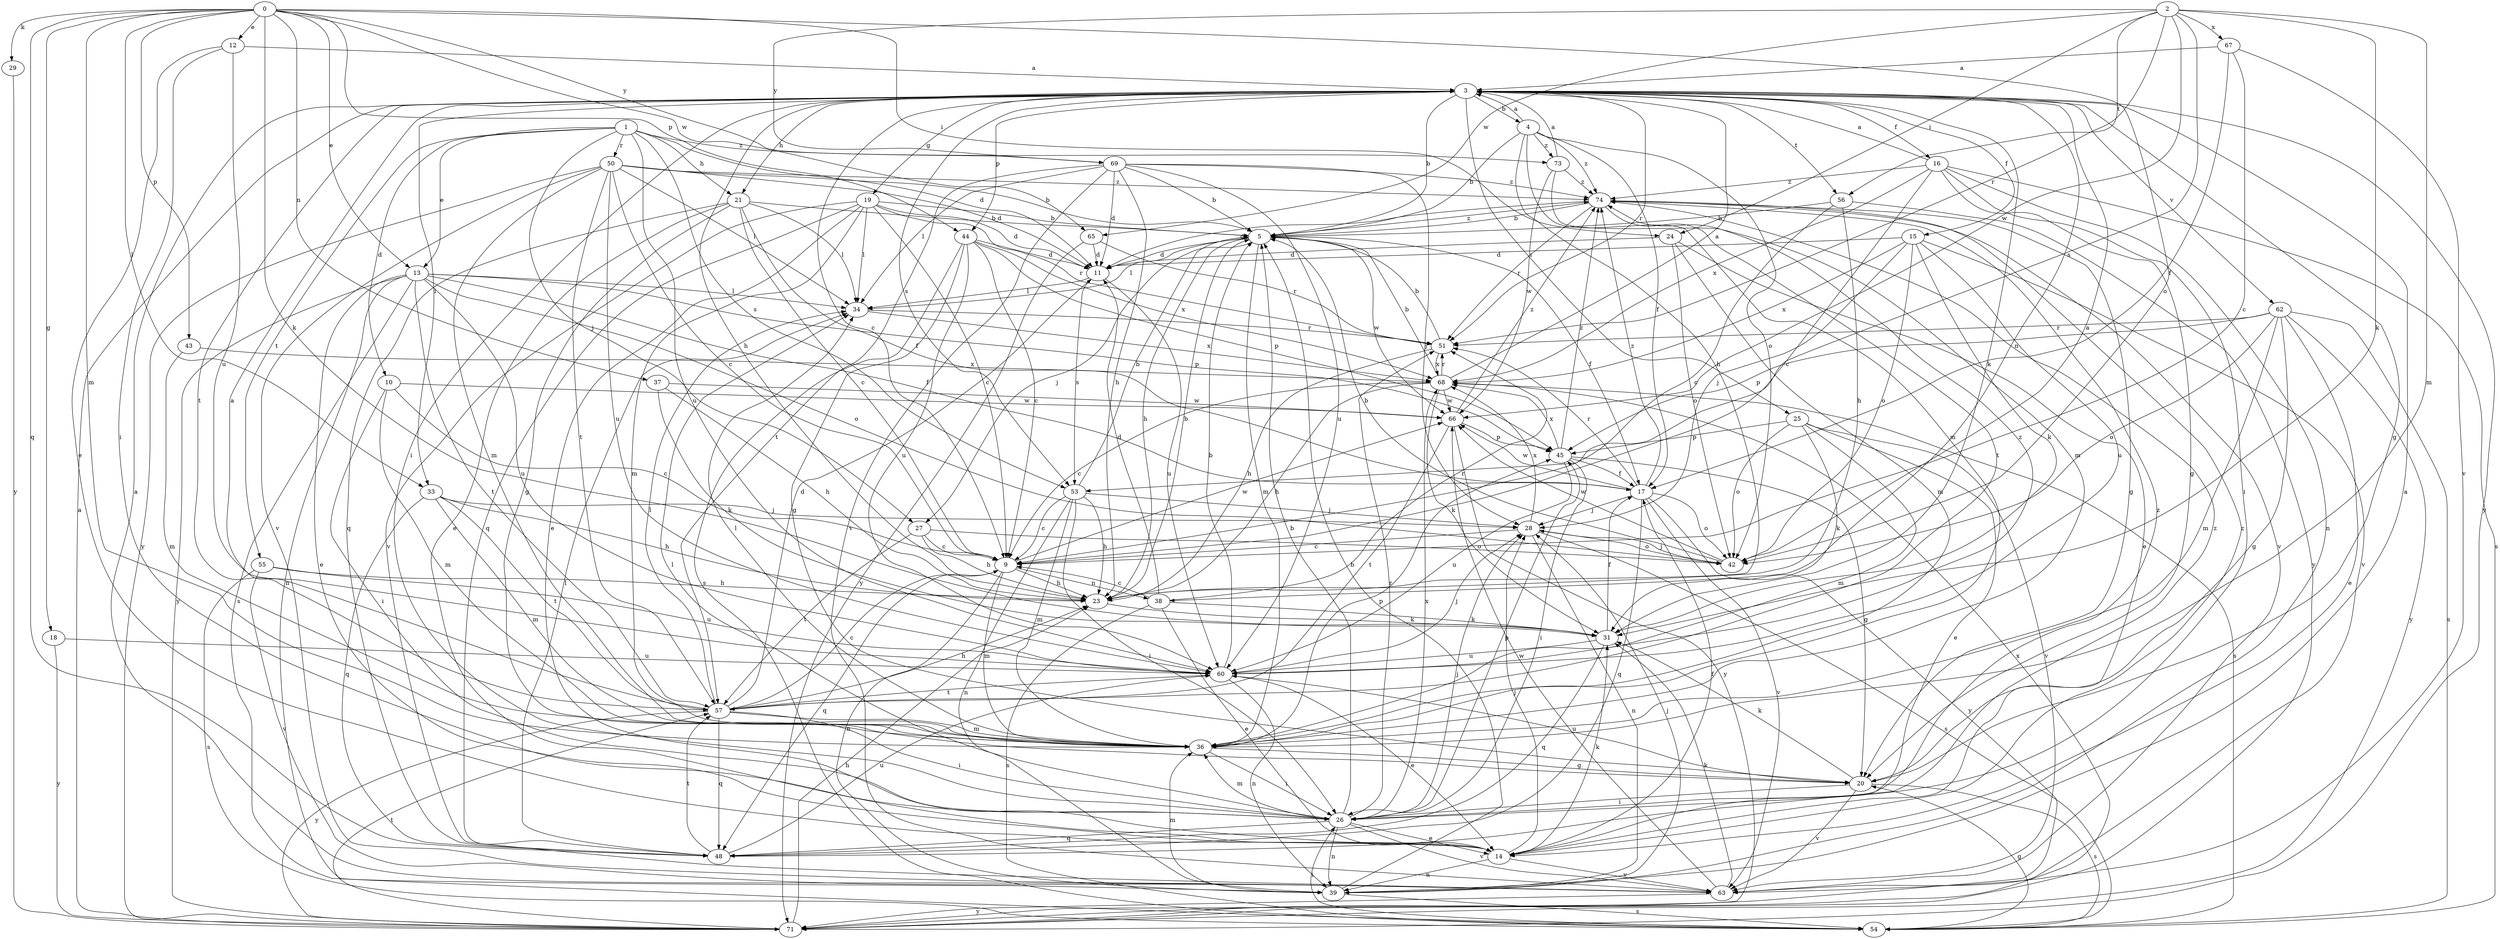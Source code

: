 strict digraph  {
0;
1;
2;
3;
4;
5;
9;
10;
11;
12;
13;
14;
15;
16;
17;
18;
19;
20;
21;
23;
24;
25;
26;
27;
28;
29;
31;
33;
34;
36;
37;
38;
39;
42;
43;
44;
45;
48;
50;
51;
53;
54;
55;
56;
57;
60;
62;
63;
65;
66;
67;
68;
69;
71;
73;
74;
0 -> 12  [label=e];
0 -> 13  [label=e];
0 -> 18  [label=g];
0 -> 24  [label=i];
0 -> 29  [label=k];
0 -> 31  [label=k];
0 -> 33  [label=l];
0 -> 36  [label=m];
0 -> 37  [label=n];
0 -> 42  [label=o];
0 -> 43  [label=p];
0 -> 44  [label=p];
0 -> 48  [label=q];
0 -> 65  [label=w];
0 -> 69  [label=y];
1 -> 10  [label=d];
1 -> 11  [label=d];
1 -> 13  [label=e];
1 -> 21  [label=h];
1 -> 27  [label=j];
1 -> 50  [label=r];
1 -> 53  [label=s];
1 -> 55  [label=t];
1 -> 60  [label=u];
1 -> 73  [label=z];
2 -> 24  [label=i];
2 -> 31  [label=k];
2 -> 36  [label=m];
2 -> 51  [label=r];
2 -> 53  [label=s];
2 -> 56  [label=t];
2 -> 65  [label=w];
2 -> 66  [label=w];
2 -> 67  [label=x];
2 -> 69  [label=y];
3 -> 4  [label=b];
3 -> 5  [label=b];
3 -> 9  [label=c];
3 -> 15  [label=f];
3 -> 16  [label=f];
3 -> 19  [label=g];
3 -> 20  [label=g];
3 -> 21  [label=h];
3 -> 23  [label=h];
3 -> 25  [label=i];
3 -> 26  [label=i];
3 -> 31  [label=k];
3 -> 33  [label=l];
3 -> 38  [label=n];
3 -> 44  [label=p];
3 -> 51  [label=r];
3 -> 53  [label=s];
3 -> 56  [label=t];
3 -> 57  [label=t];
3 -> 62  [label=v];
3 -> 71  [label=y];
4 -> 3  [label=a];
4 -> 5  [label=b];
4 -> 17  [label=f];
4 -> 23  [label=h];
4 -> 36  [label=m];
4 -> 42  [label=o];
4 -> 73  [label=z];
4 -> 74  [label=z];
5 -> 11  [label=d];
5 -> 17  [label=f];
5 -> 23  [label=h];
5 -> 27  [label=j];
5 -> 34  [label=l];
5 -> 36  [label=m];
5 -> 66  [label=w];
5 -> 74  [label=z];
9 -> 23  [label=h];
9 -> 36  [label=m];
9 -> 38  [label=n];
9 -> 39  [label=n];
9 -> 48  [label=q];
9 -> 66  [label=w];
10 -> 9  [label=c];
10 -> 26  [label=i];
10 -> 36  [label=m];
10 -> 66  [label=w];
11 -> 34  [label=l];
11 -> 53  [label=s];
11 -> 60  [label=u];
12 -> 3  [label=a];
12 -> 14  [label=e];
12 -> 26  [label=i];
12 -> 60  [label=u];
13 -> 14  [label=e];
13 -> 17  [label=f];
13 -> 34  [label=l];
13 -> 39  [label=n];
13 -> 42  [label=o];
13 -> 45  [label=p];
13 -> 54  [label=s];
13 -> 57  [label=t];
13 -> 60  [label=u];
13 -> 71  [label=y];
14 -> 17  [label=f];
14 -> 28  [label=j];
14 -> 31  [label=k];
14 -> 39  [label=n];
14 -> 63  [label=v];
14 -> 74  [label=z];
15 -> 11  [label=d];
15 -> 28  [label=j];
15 -> 31  [label=k];
15 -> 42  [label=o];
15 -> 60  [label=u];
15 -> 63  [label=v];
15 -> 68  [label=x];
16 -> 3  [label=a];
16 -> 9  [label=c];
16 -> 20  [label=g];
16 -> 26  [label=i];
16 -> 39  [label=n];
16 -> 54  [label=s];
16 -> 68  [label=x];
16 -> 74  [label=z];
17 -> 28  [label=j];
17 -> 42  [label=o];
17 -> 48  [label=q];
17 -> 51  [label=r];
17 -> 63  [label=v];
17 -> 66  [label=w];
17 -> 71  [label=y];
17 -> 74  [label=z];
18 -> 60  [label=u];
18 -> 71  [label=y];
19 -> 5  [label=b];
19 -> 9  [label=c];
19 -> 11  [label=d];
19 -> 14  [label=e];
19 -> 34  [label=l];
19 -> 36  [label=m];
19 -> 48  [label=q];
19 -> 51  [label=r];
19 -> 63  [label=v];
20 -> 26  [label=i];
20 -> 31  [label=k];
20 -> 54  [label=s];
20 -> 60  [label=u];
20 -> 63  [label=v];
21 -> 5  [label=b];
21 -> 9  [label=c];
21 -> 14  [label=e];
21 -> 17  [label=f];
21 -> 20  [label=g];
21 -> 34  [label=l];
21 -> 48  [label=q];
23 -> 5  [label=b];
23 -> 31  [label=k];
24 -> 11  [label=d];
24 -> 14  [label=e];
24 -> 36  [label=m];
24 -> 42  [label=o];
25 -> 14  [label=e];
25 -> 31  [label=k];
25 -> 36  [label=m];
25 -> 42  [label=o];
25 -> 45  [label=p];
25 -> 63  [label=v];
26 -> 5  [label=b];
26 -> 14  [label=e];
26 -> 28  [label=j];
26 -> 34  [label=l];
26 -> 36  [label=m];
26 -> 39  [label=n];
26 -> 45  [label=p];
26 -> 48  [label=q];
26 -> 51  [label=r];
26 -> 63  [label=v];
26 -> 68  [label=x];
26 -> 74  [label=z];
27 -> 9  [label=c];
27 -> 23  [label=h];
27 -> 42  [label=o];
27 -> 57  [label=t];
28 -> 9  [label=c];
28 -> 39  [label=n];
28 -> 42  [label=o];
28 -> 54  [label=s];
28 -> 68  [label=x];
29 -> 71  [label=y];
31 -> 17  [label=f];
31 -> 48  [label=q];
31 -> 60  [label=u];
33 -> 23  [label=h];
33 -> 28  [label=j];
33 -> 36  [label=m];
33 -> 48  [label=q];
33 -> 57  [label=t];
34 -> 51  [label=r];
34 -> 68  [label=x];
36 -> 20  [label=g];
36 -> 26  [label=i];
36 -> 34  [label=l];
36 -> 45  [label=p];
37 -> 23  [label=h];
37 -> 31  [label=k];
37 -> 66  [label=w];
38 -> 9  [label=c];
38 -> 11  [label=d];
38 -> 14  [label=e];
38 -> 31  [label=k];
38 -> 51  [label=r];
38 -> 54  [label=s];
39 -> 3  [label=a];
39 -> 5  [label=b];
39 -> 28  [label=j];
39 -> 36  [label=m];
39 -> 54  [label=s];
42 -> 3  [label=a];
42 -> 5  [label=b];
42 -> 28  [label=j];
42 -> 66  [label=w];
43 -> 36  [label=m];
43 -> 68  [label=x];
44 -> 9  [label=c];
44 -> 11  [label=d];
44 -> 20  [label=g];
44 -> 45  [label=p];
44 -> 54  [label=s];
44 -> 60  [label=u];
44 -> 68  [label=x];
45 -> 17  [label=f];
45 -> 20  [label=g];
45 -> 26  [label=i];
45 -> 60  [label=u];
45 -> 68  [label=x];
45 -> 74  [label=z];
48 -> 34  [label=l];
48 -> 57  [label=t];
48 -> 60  [label=u];
48 -> 74  [label=z];
50 -> 5  [label=b];
50 -> 9  [label=c];
50 -> 11  [label=d];
50 -> 34  [label=l];
50 -> 36  [label=m];
50 -> 57  [label=t];
50 -> 60  [label=u];
50 -> 63  [label=v];
50 -> 71  [label=y];
50 -> 74  [label=z];
51 -> 5  [label=b];
51 -> 23  [label=h];
51 -> 68  [label=x];
53 -> 5  [label=b];
53 -> 9  [label=c];
53 -> 23  [label=h];
53 -> 26  [label=i];
53 -> 28  [label=j];
53 -> 36  [label=m];
53 -> 39  [label=n];
54 -> 20  [label=g];
54 -> 26  [label=i];
55 -> 23  [label=h];
55 -> 54  [label=s];
55 -> 60  [label=u];
55 -> 63  [label=v];
56 -> 5  [label=b];
56 -> 9  [label=c];
56 -> 23  [label=h];
56 -> 71  [label=y];
57 -> 3  [label=a];
57 -> 9  [label=c];
57 -> 11  [label=d];
57 -> 23  [label=h];
57 -> 26  [label=i];
57 -> 34  [label=l];
57 -> 36  [label=m];
57 -> 48  [label=q];
57 -> 71  [label=y];
60 -> 5  [label=b];
60 -> 14  [label=e];
60 -> 28  [label=j];
60 -> 39  [label=n];
60 -> 57  [label=t];
60 -> 74  [label=z];
62 -> 14  [label=e];
62 -> 20  [label=g];
62 -> 36  [label=m];
62 -> 42  [label=o];
62 -> 45  [label=p];
62 -> 51  [label=r];
62 -> 54  [label=s];
62 -> 71  [label=y];
63 -> 3  [label=a];
63 -> 31  [label=k];
63 -> 66  [label=w];
63 -> 71  [label=y];
65 -> 11  [label=d];
65 -> 51  [label=r];
65 -> 71  [label=y];
66 -> 45  [label=p];
66 -> 57  [label=t];
66 -> 71  [label=y];
66 -> 74  [label=z];
67 -> 3  [label=a];
67 -> 9  [label=c];
67 -> 17  [label=f];
67 -> 63  [label=v];
68 -> 3  [label=a];
68 -> 5  [label=b];
68 -> 9  [label=c];
68 -> 23  [label=h];
68 -> 31  [label=k];
68 -> 51  [label=r];
68 -> 54  [label=s];
68 -> 66  [label=w];
69 -> 5  [label=b];
69 -> 11  [label=d];
69 -> 23  [label=h];
69 -> 28  [label=j];
69 -> 34  [label=l];
69 -> 57  [label=t];
69 -> 60  [label=u];
69 -> 63  [label=v];
69 -> 74  [label=z];
71 -> 3  [label=a];
71 -> 23  [label=h];
71 -> 57  [label=t];
71 -> 68  [label=x];
73 -> 3  [label=a];
73 -> 36  [label=m];
73 -> 66  [label=w];
73 -> 74  [label=z];
74 -> 5  [label=b];
74 -> 11  [label=d];
74 -> 20  [label=g];
74 -> 51  [label=r];
74 -> 57  [label=t];
74 -> 63  [label=v];
}
